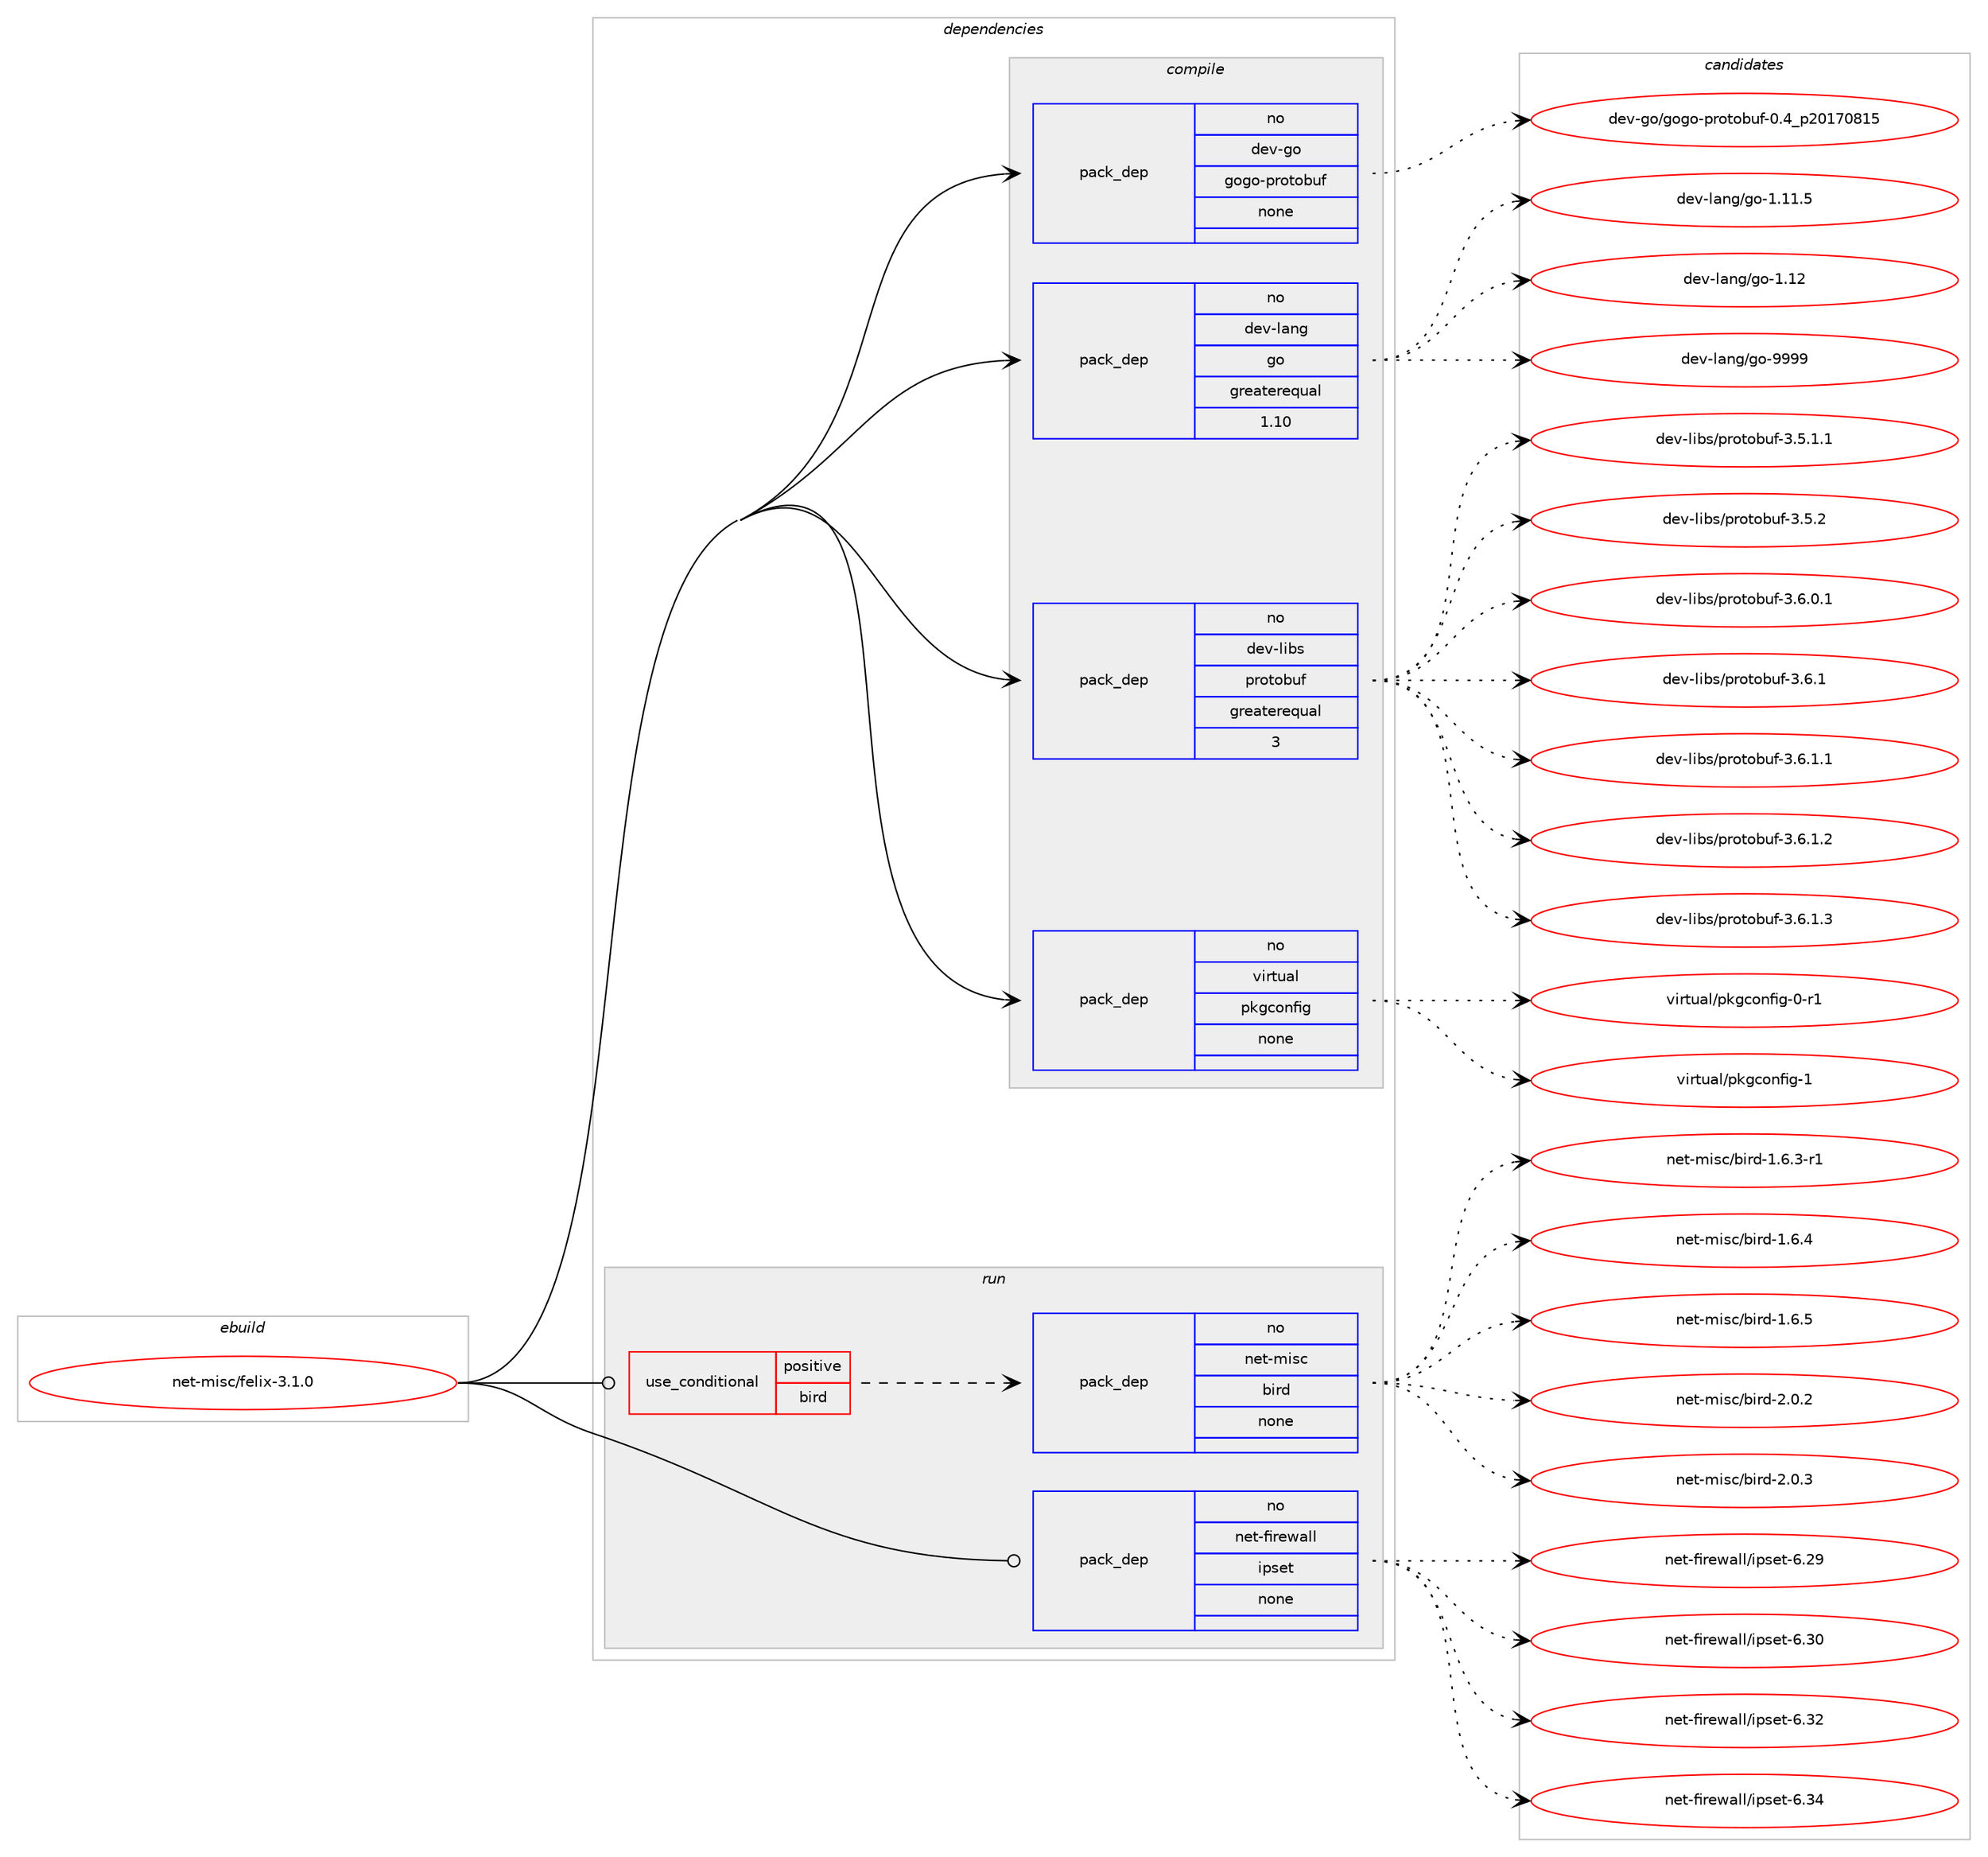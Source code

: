 digraph prolog {

# *************
# Graph options
# *************

newrank=true;
concentrate=true;
compound=true;
graph [rankdir=LR,fontname=Helvetica,fontsize=10,ranksep=1.5];#, ranksep=2.5, nodesep=0.2];
edge  [arrowhead=vee];
node  [fontname=Helvetica,fontsize=10];

# **********
# The ebuild
# **********

subgraph cluster_leftcol {
color=gray;
rank=same;
label=<<i>ebuild</i>>;
id [label="net-misc/felix-3.1.0", color=red, width=4, href="../net-misc/felix-3.1.0.svg"];
}

# ****************
# The dependencies
# ****************

subgraph cluster_midcol {
color=gray;
label=<<i>dependencies</i>>;
subgraph cluster_compile {
fillcolor="#eeeeee";
style=filled;
label=<<i>compile</i>>;
subgraph pack1192174 {
dependency1667517 [label=<<TABLE BORDER="0" CELLBORDER="1" CELLSPACING="0" CELLPADDING="4" WIDTH="220"><TR><TD ROWSPAN="6" CELLPADDING="30">pack_dep</TD></TR><TR><TD WIDTH="110">no</TD></TR><TR><TD>dev-go</TD></TR><TR><TD>gogo-protobuf</TD></TR><TR><TD>none</TD></TR><TR><TD></TD></TR></TABLE>>, shape=none, color=blue];
}
id:e -> dependency1667517:w [weight=20,style="solid",arrowhead="vee"];
subgraph pack1192175 {
dependency1667518 [label=<<TABLE BORDER="0" CELLBORDER="1" CELLSPACING="0" CELLPADDING="4" WIDTH="220"><TR><TD ROWSPAN="6" CELLPADDING="30">pack_dep</TD></TR><TR><TD WIDTH="110">no</TD></TR><TR><TD>dev-lang</TD></TR><TR><TD>go</TD></TR><TR><TD>greaterequal</TD></TR><TR><TD>1.10</TD></TR></TABLE>>, shape=none, color=blue];
}
id:e -> dependency1667518:w [weight=20,style="solid",arrowhead="vee"];
subgraph pack1192176 {
dependency1667519 [label=<<TABLE BORDER="0" CELLBORDER="1" CELLSPACING="0" CELLPADDING="4" WIDTH="220"><TR><TD ROWSPAN="6" CELLPADDING="30">pack_dep</TD></TR><TR><TD WIDTH="110">no</TD></TR><TR><TD>dev-libs</TD></TR><TR><TD>protobuf</TD></TR><TR><TD>greaterequal</TD></TR><TR><TD>3</TD></TR></TABLE>>, shape=none, color=blue];
}
id:e -> dependency1667519:w [weight=20,style="solid",arrowhead="vee"];
subgraph pack1192177 {
dependency1667520 [label=<<TABLE BORDER="0" CELLBORDER="1" CELLSPACING="0" CELLPADDING="4" WIDTH="220"><TR><TD ROWSPAN="6" CELLPADDING="30">pack_dep</TD></TR><TR><TD WIDTH="110">no</TD></TR><TR><TD>virtual</TD></TR><TR><TD>pkgconfig</TD></TR><TR><TD>none</TD></TR><TR><TD></TD></TR></TABLE>>, shape=none, color=blue];
}
id:e -> dependency1667520:w [weight=20,style="solid",arrowhead="vee"];
}
subgraph cluster_compileandrun {
fillcolor="#eeeeee";
style=filled;
label=<<i>compile and run</i>>;
}
subgraph cluster_run {
fillcolor="#eeeeee";
style=filled;
label=<<i>run</i>>;
subgraph cond448228 {
dependency1667521 [label=<<TABLE BORDER="0" CELLBORDER="1" CELLSPACING="0" CELLPADDING="4"><TR><TD ROWSPAN="3" CELLPADDING="10">use_conditional</TD></TR><TR><TD>positive</TD></TR><TR><TD>bird</TD></TR></TABLE>>, shape=none, color=red];
subgraph pack1192178 {
dependency1667522 [label=<<TABLE BORDER="0" CELLBORDER="1" CELLSPACING="0" CELLPADDING="4" WIDTH="220"><TR><TD ROWSPAN="6" CELLPADDING="30">pack_dep</TD></TR><TR><TD WIDTH="110">no</TD></TR><TR><TD>net-misc</TD></TR><TR><TD>bird</TD></TR><TR><TD>none</TD></TR><TR><TD></TD></TR></TABLE>>, shape=none, color=blue];
}
dependency1667521:e -> dependency1667522:w [weight=20,style="dashed",arrowhead="vee"];
}
id:e -> dependency1667521:w [weight=20,style="solid",arrowhead="odot"];
subgraph pack1192179 {
dependency1667523 [label=<<TABLE BORDER="0" CELLBORDER="1" CELLSPACING="0" CELLPADDING="4" WIDTH="220"><TR><TD ROWSPAN="6" CELLPADDING="30">pack_dep</TD></TR><TR><TD WIDTH="110">no</TD></TR><TR><TD>net-firewall</TD></TR><TR><TD>ipset</TD></TR><TR><TD>none</TD></TR><TR><TD></TD></TR></TABLE>>, shape=none, color=blue];
}
id:e -> dependency1667523:w [weight=20,style="solid",arrowhead="odot"];
}
}

# **************
# The candidates
# **************

subgraph cluster_choices {
rank=same;
color=gray;
label=<<i>candidates</i>>;

subgraph choice1192174 {
color=black;
nodesep=1;
choice1001011184510311147103111103111451121141111161119811710245484652951125048495548564953 [label="dev-go/gogo-protobuf-0.4_p20170815", color=red, width=4,href="../dev-go/gogo-protobuf-0.4_p20170815.svg"];
dependency1667517:e -> choice1001011184510311147103111103111451121141111161119811710245484652951125048495548564953:w [style=dotted,weight="100"];
}
subgraph choice1192175 {
color=black;
nodesep=1;
choice10010111845108971101034710311145494649494653 [label="dev-lang/go-1.11.5", color=red, width=4,href="../dev-lang/go-1.11.5.svg"];
choice1001011184510897110103471031114549464950 [label="dev-lang/go-1.12", color=red, width=4,href="../dev-lang/go-1.12.svg"];
choice1001011184510897110103471031114557575757 [label="dev-lang/go-9999", color=red, width=4,href="../dev-lang/go-9999.svg"];
dependency1667518:e -> choice10010111845108971101034710311145494649494653:w [style=dotted,weight="100"];
dependency1667518:e -> choice1001011184510897110103471031114549464950:w [style=dotted,weight="100"];
dependency1667518:e -> choice1001011184510897110103471031114557575757:w [style=dotted,weight="100"];
}
subgraph choice1192176 {
color=black;
nodesep=1;
choice100101118451081059811547112114111116111981171024551465346494649 [label="dev-libs/protobuf-3.5.1.1", color=red, width=4,href="../dev-libs/protobuf-3.5.1.1.svg"];
choice10010111845108105981154711211411111611198117102455146534650 [label="dev-libs/protobuf-3.5.2", color=red, width=4,href="../dev-libs/protobuf-3.5.2.svg"];
choice100101118451081059811547112114111116111981171024551465446484649 [label="dev-libs/protobuf-3.6.0.1", color=red, width=4,href="../dev-libs/protobuf-3.6.0.1.svg"];
choice10010111845108105981154711211411111611198117102455146544649 [label="dev-libs/protobuf-3.6.1", color=red, width=4,href="../dev-libs/protobuf-3.6.1.svg"];
choice100101118451081059811547112114111116111981171024551465446494649 [label="dev-libs/protobuf-3.6.1.1", color=red, width=4,href="../dev-libs/protobuf-3.6.1.1.svg"];
choice100101118451081059811547112114111116111981171024551465446494650 [label="dev-libs/protobuf-3.6.1.2", color=red, width=4,href="../dev-libs/protobuf-3.6.1.2.svg"];
choice100101118451081059811547112114111116111981171024551465446494651 [label="dev-libs/protobuf-3.6.1.3", color=red, width=4,href="../dev-libs/protobuf-3.6.1.3.svg"];
dependency1667519:e -> choice100101118451081059811547112114111116111981171024551465346494649:w [style=dotted,weight="100"];
dependency1667519:e -> choice10010111845108105981154711211411111611198117102455146534650:w [style=dotted,weight="100"];
dependency1667519:e -> choice100101118451081059811547112114111116111981171024551465446484649:w [style=dotted,weight="100"];
dependency1667519:e -> choice10010111845108105981154711211411111611198117102455146544649:w [style=dotted,weight="100"];
dependency1667519:e -> choice100101118451081059811547112114111116111981171024551465446494649:w [style=dotted,weight="100"];
dependency1667519:e -> choice100101118451081059811547112114111116111981171024551465446494650:w [style=dotted,weight="100"];
dependency1667519:e -> choice100101118451081059811547112114111116111981171024551465446494651:w [style=dotted,weight="100"];
}
subgraph choice1192177 {
color=black;
nodesep=1;
choice11810511411611797108471121071039911111010210510345484511449 [label="virtual/pkgconfig-0-r1", color=red, width=4,href="../virtual/pkgconfig-0-r1.svg"];
choice1181051141161179710847112107103991111101021051034549 [label="virtual/pkgconfig-1", color=red, width=4,href="../virtual/pkgconfig-1.svg"];
dependency1667520:e -> choice11810511411611797108471121071039911111010210510345484511449:w [style=dotted,weight="100"];
dependency1667520:e -> choice1181051141161179710847112107103991111101021051034549:w [style=dotted,weight="100"];
}
subgraph choice1192178 {
color=black;
nodesep=1;
choice110101116451091051159947981051141004549465446514511449 [label="net-misc/bird-1.6.3-r1", color=red, width=4,href="../net-misc/bird-1.6.3-r1.svg"];
choice11010111645109105115994798105114100454946544652 [label="net-misc/bird-1.6.4", color=red, width=4,href="../net-misc/bird-1.6.4.svg"];
choice11010111645109105115994798105114100454946544653 [label="net-misc/bird-1.6.5", color=red, width=4,href="../net-misc/bird-1.6.5.svg"];
choice11010111645109105115994798105114100455046484650 [label="net-misc/bird-2.0.2", color=red, width=4,href="../net-misc/bird-2.0.2.svg"];
choice11010111645109105115994798105114100455046484651 [label="net-misc/bird-2.0.3", color=red, width=4,href="../net-misc/bird-2.0.3.svg"];
dependency1667522:e -> choice110101116451091051159947981051141004549465446514511449:w [style=dotted,weight="100"];
dependency1667522:e -> choice11010111645109105115994798105114100454946544652:w [style=dotted,weight="100"];
dependency1667522:e -> choice11010111645109105115994798105114100454946544653:w [style=dotted,weight="100"];
dependency1667522:e -> choice11010111645109105115994798105114100455046484650:w [style=dotted,weight="100"];
dependency1667522:e -> choice11010111645109105115994798105114100455046484651:w [style=dotted,weight="100"];
}
subgraph choice1192179 {
color=black;
nodesep=1;
choice1101011164510210511410111997108108471051121151011164554465057 [label="net-firewall/ipset-6.29", color=red, width=4,href="../net-firewall/ipset-6.29.svg"];
choice1101011164510210511410111997108108471051121151011164554465148 [label="net-firewall/ipset-6.30", color=red, width=4,href="../net-firewall/ipset-6.30.svg"];
choice1101011164510210511410111997108108471051121151011164554465150 [label="net-firewall/ipset-6.32", color=red, width=4,href="../net-firewall/ipset-6.32.svg"];
choice1101011164510210511410111997108108471051121151011164554465152 [label="net-firewall/ipset-6.34", color=red, width=4,href="../net-firewall/ipset-6.34.svg"];
dependency1667523:e -> choice1101011164510210511410111997108108471051121151011164554465057:w [style=dotted,weight="100"];
dependency1667523:e -> choice1101011164510210511410111997108108471051121151011164554465148:w [style=dotted,weight="100"];
dependency1667523:e -> choice1101011164510210511410111997108108471051121151011164554465150:w [style=dotted,weight="100"];
dependency1667523:e -> choice1101011164510210511410111997108108471051121151011164554465152:w [style=dotted,weight="100"];
}
}

}
